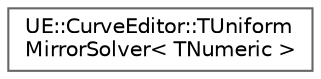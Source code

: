 digraph "Graphical Class Hierarchy"
{
 // INTERACTIVE_SVG=YES
 // LATEX_PDF_SIZE
  bgcolor="transparent";
  edge [fontname=Helvetica,fontsize=10,labelfontname=Helvetica,labelfontsize=10];
  node [fontname=Helvetica,fontsize=10,shape=box,height=0.2,width=0.4];
  rankdir="LR";
  Node0 [id="Node000000",label="UE::CurveEditor::TUniform\lMirrorSolver\< TNumeric \>",height=0.2,width=0.4,color="grey40", fillcolor="white", style="filled",URL="$d3/db8/classUE_1_1CurveEditor_1_1TUniformMirrorSolver.html",tooltip="This class computes linear interpolation for values involving the movement of edges in a rectangular ..."];
}
